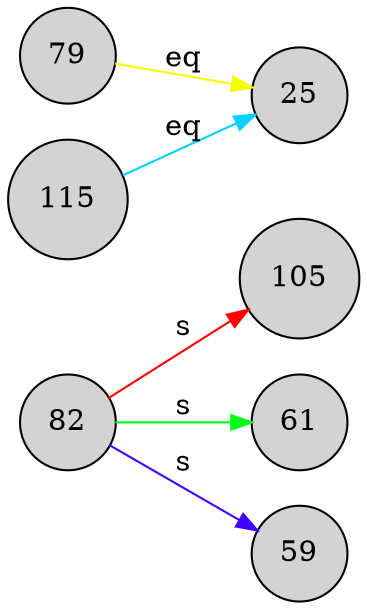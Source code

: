 digraph A {
rankdir = LR;
node [shape=circle,style=filled] 105
node [shape=circle,style=filled] 61
node [shape=circle,style=filled] 59
node [shape=circle,style=filled] 82
node [shape=circle,style=filled] 79
node [shape=circle,style=filled] 115
node [shape=circle,style=filled] 25
82 -> 105 [label="s" color="0.0 1.0 1.0" ]
79 -> 25 [label="eq" color="0.175 1.0 1.0" ]
82 -> 61 [label="s" color="0.353 1.0 1.0" ]
115 -> 25 [label="eq" color="0.531 1.0 1.0" ]
82 -> 59 [label="s" color="0.708 1.0 1.0" ]
}
